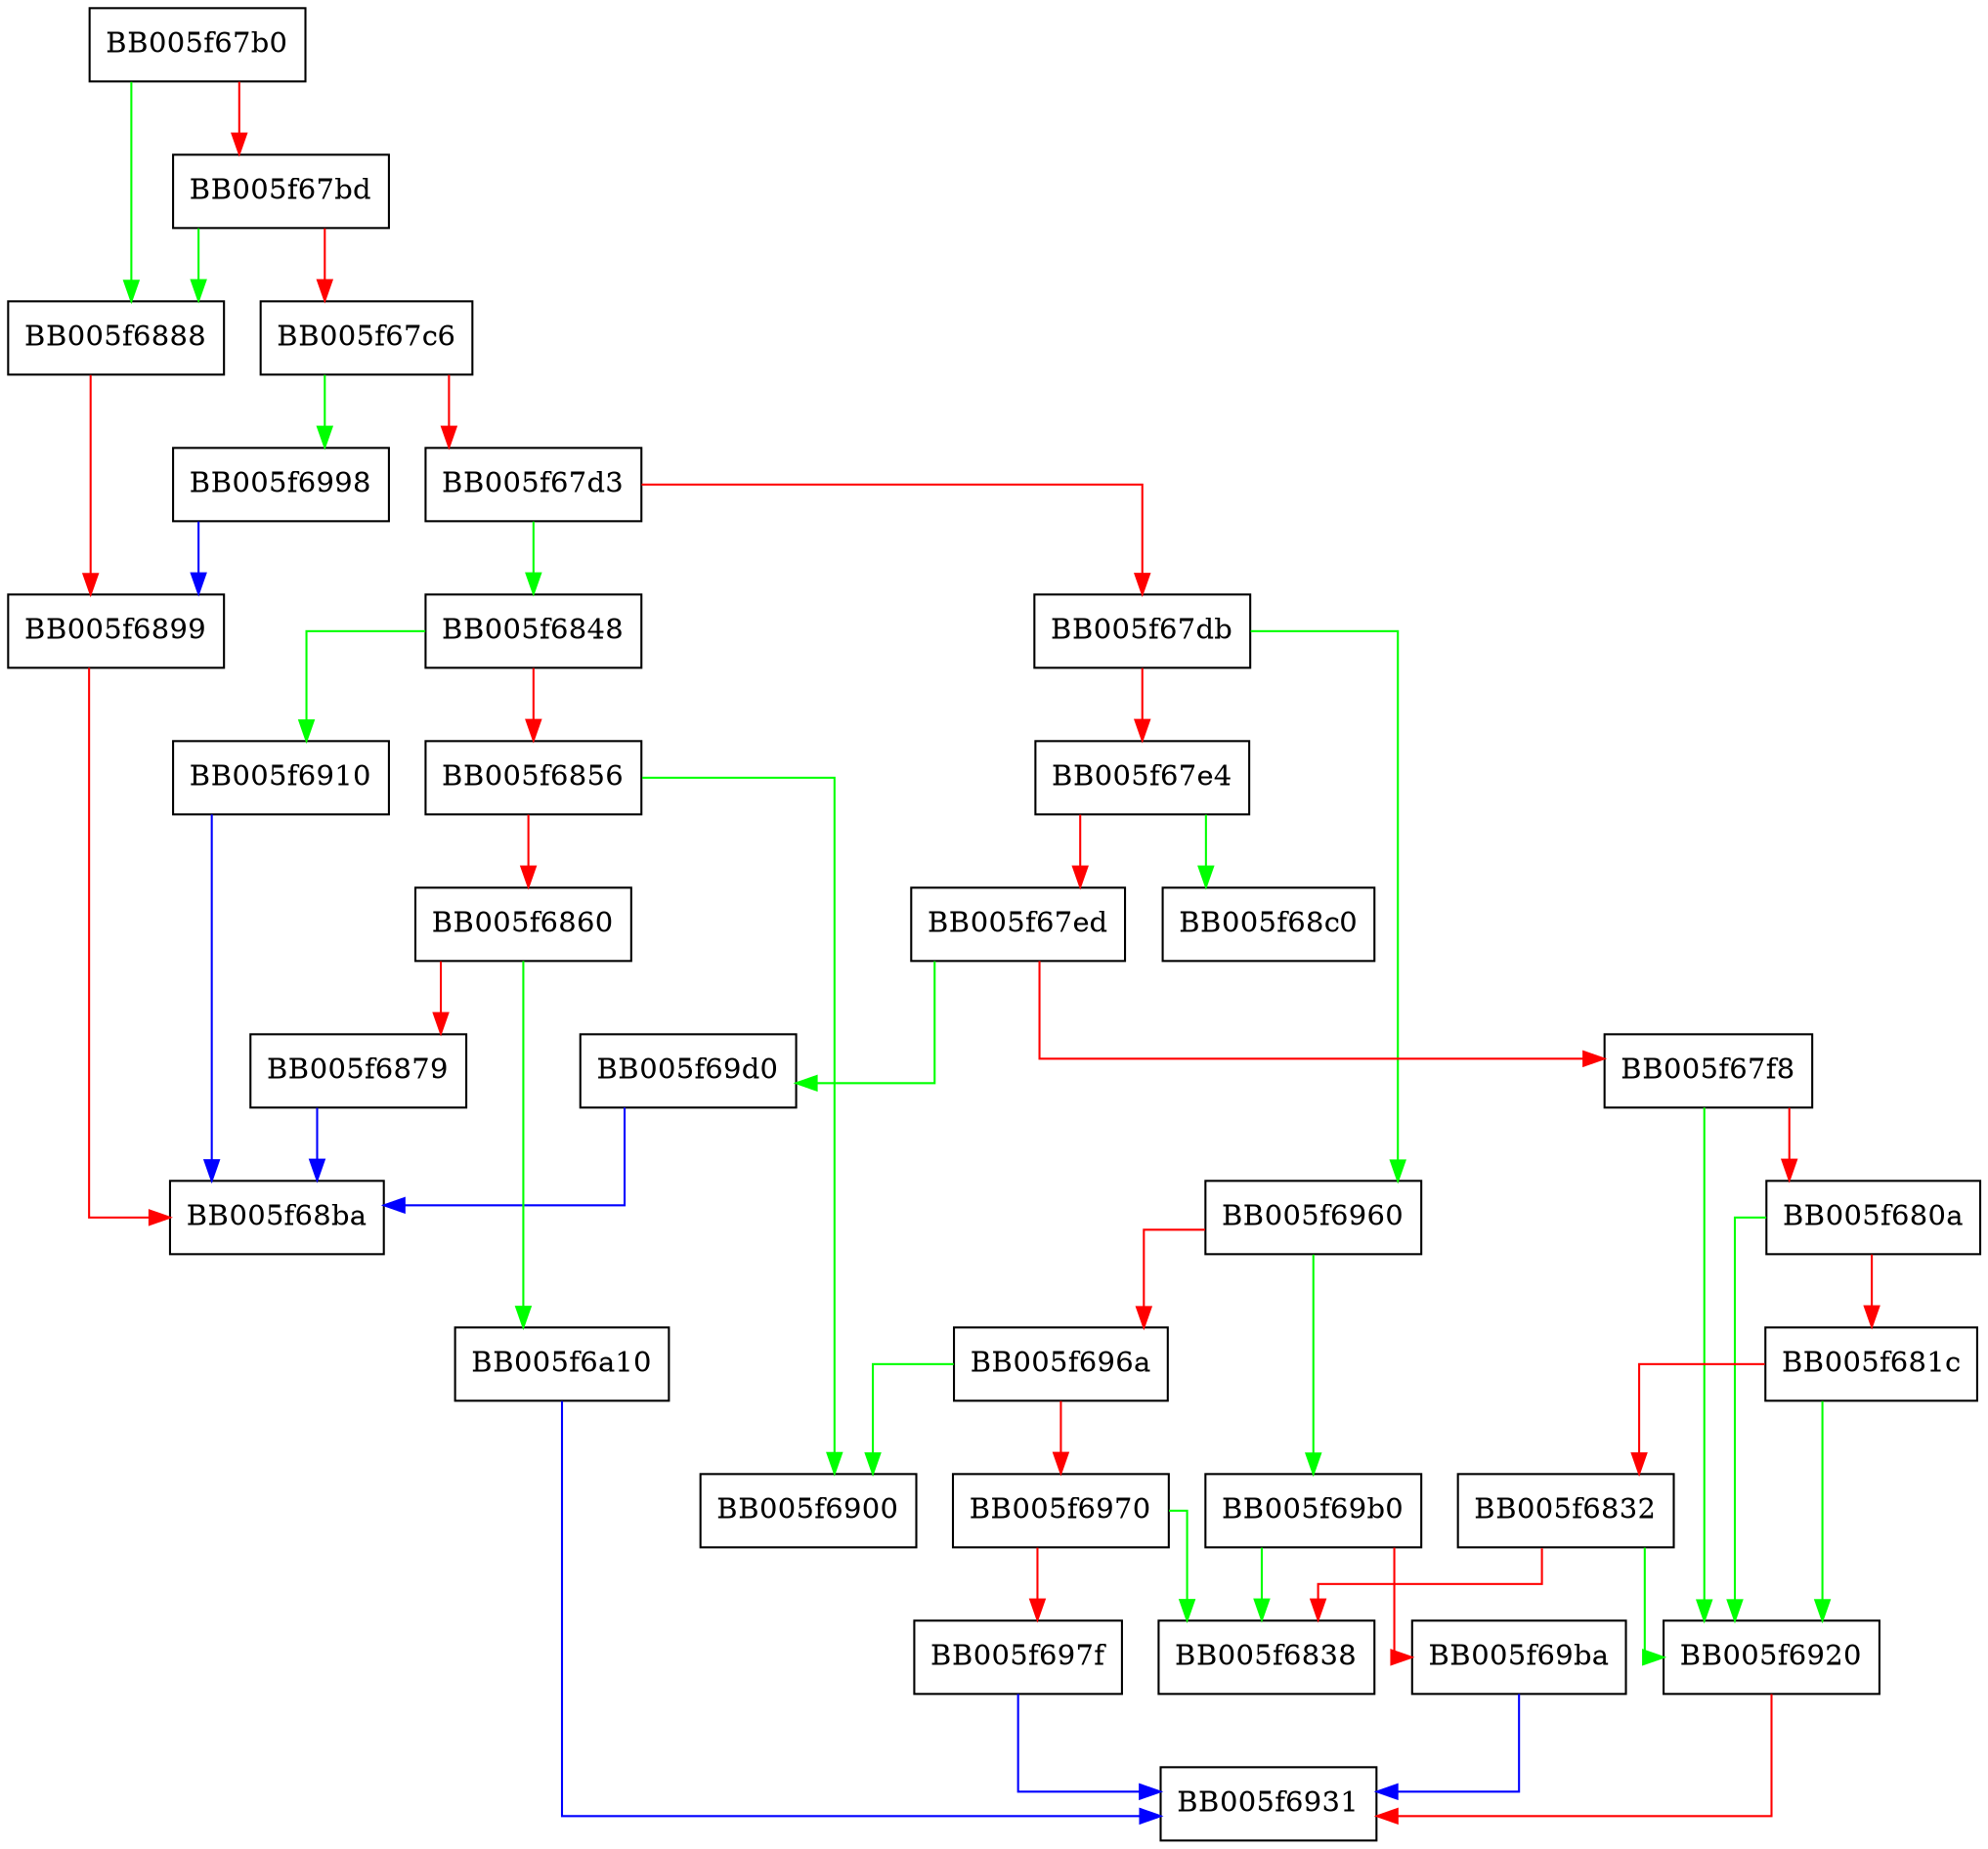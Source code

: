 digraph OSSL_PARAM_get_int32 {
  node [shape="box"];
  graph [splines=ortho];
  BB005f67b0 -> BB005f6888 [color="green"];
  BB005f67b0 -> BB005f67bd [color="red"];
  BB005f67bd -> BB005f6888 [color="green"];
  BB005f67bd -> BB005f67c6 [color="red"];
  BB005f67c6 -> BB005f6998 [color="green"];
  BB005f67c6 -> BB005f67d3 [color="red"];
  BB005f67d3 -> BB005f6848 [color="green"];
  BB005f67d3 -> BB005f67db [color="red"];
  BB005f67db -> BB005f6960 [color="green"];
  BB005f67db -> BB005f67e4 [color="red"];
  BB005f67e4 -> BB005f68c0 [color="green"];
  BB005f67e4 -> BB005f67ed [color="red"];
  BB005f67ed -> BB005f69d0 [color="green"];
  BB005f67ed -> BB005f67f8 [color="red"];
  BB005f67f8 -> BB005f6920 [color="green"];
  BB005f67f8 -> BB005f680a [color="red"];
  BB005f680a -> BB005f6920 [color="green"];
  BB005f680a -> BB005f681c [color="red"];
  BB005f681c -> BB005f6920 [color="green"];
  BB005f681c -> BB005f6832 [color="red"];
  BB005f6832 -> BB005f6920 [color="green"];
  BB005f6832 -> BB005f6838 [color="red"];
  BB005f6848 -> BB005f6910 [color="green"];
  BB005f6848 -> BB005f6856 [color="red"];
  BB005f6856 -> BB005f6900 [color="green"];
  BB005f6856 -> BB005f6860 [color="red"];
  BB005f6860 -> BB005f6a10 [color="green"];
  BB005f6860 -> BB005f6879 [color="red"];
  BB005f6879 -> BB005f68ba [color="blue"];
  BB005f6888 -> BB005f6899 [color="red"];
  BB005f6899 -> BB005f68ba [color="red"];
  BB005f6910 -> BB005f68ba [color="blue"];
  BB005f6920 -> BB005f6931 [color="red"];
  BB005f6960 -> BB005f69b0 [color="green"];
  BB005f6960 -> BB005f696a [color="red"];
  BB005f696a -> BB005f6900 [color="green"];
  BB005f696a -> BB005f6970 [color="red"];
  BB005f6970 -> BB005f6838 [color="green"];
  BB005f6970 -> BB005f697f [color="red"];
  BB005f697f -> BB005f6931 [color="blue"];
  BB005f6998 -> BB005f6899 [color="blue"];
  BB005f69b0 -> BB005f6838 [color="green"];
  BB005f69b0 -> BB005f69ba [color="red"];
  BB005f69ba -> BB005f6931 [color="blue"];
  BB005f69d0 -> BB005f68ba [color="blue"];
  BB005f6a10 -> BB005f6931 [color="blue"];
}